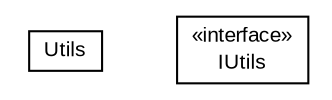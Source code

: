 #!/usr/local/bin/dot
#
# Class diagram 
# Generated by UMLGraph version R5_6-24-gf6e263 (http://www.umlgraph.org/)
#

digraph G {
	edge [fontname="arial",fontsize=10,labelfontname="arial",labelfontsize=10];
	node [fontname="arial",fontsize=10,shape=plaintext];
	nodesep=0.25;
	ranksep=0.5;
	// eu.europa.esig.dss.utils.Utils
	c6324 [label=<<table title="eu.europa.esig.dss.utils.Utils" border="0" cellborder="1" cellspacing="0" cellpadding="2" port="p" href="./Utils.html">
		<tr><td><table border="0" cellspacing="0" cellpadding="1">
<tr><td align="center" balign="center"> Utils </td></tr>
		</table></td></tr>
		</table>>, URL="./Utils.html", fontname="arial", fontcolor="black", fontsize=10.0];
	// eu.europa.esig.dss.utils.IUtils
	c6325 [label=<<table title="eu.europa.esig.dss.utils.IUtils" border="0" cellborder="1" cellspacing="0" cellpadding="2" port="p" href="./IUtils.html">
		<tr><td><table border="0" cellspacing="0" cellpadding="1">
<tr><td align="center" balign="center"> &#171;interface&#187; </td></tr>
<tr><td align="center" balign="center"> IUtils </td></tr>
		</table></td></tr>
		</table>>, URL="./IUtils.html", fontname="arial", fontcolor="black", fontsize=10.0];
}

